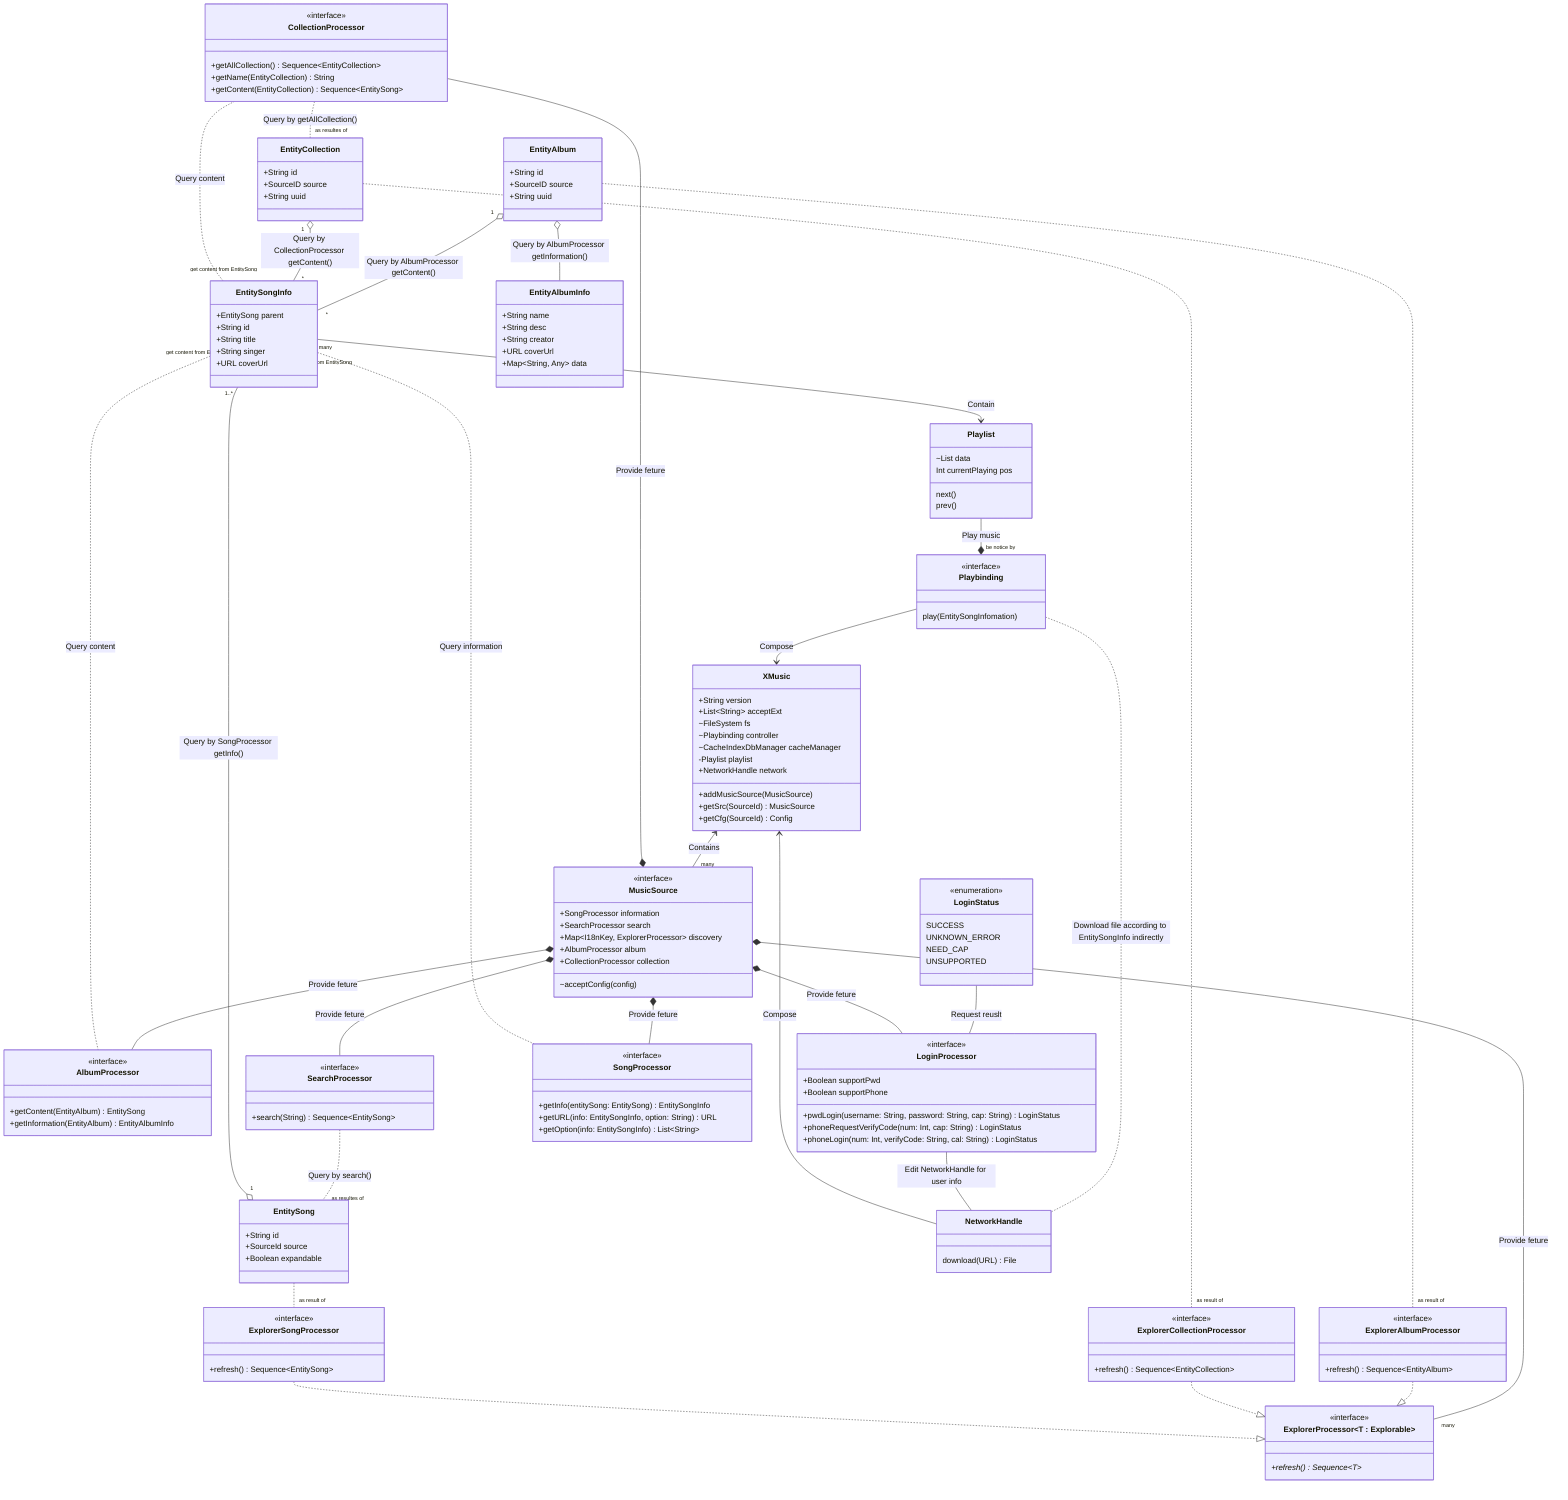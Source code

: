 classDiagram-v2

    class AlbumProcessor{
        <<interface>>
        +getContent(EntityAlbum) EntitySong
        +getInformation(EntityAlbum) EntityAlbumInfo
    }

    class CollectionProcessor {
        <<interface>>
        +getAllCollection() Sequence~EntityCollection~
        +getName(EntityCollection) String
        +getContent(EntityCollection) Sequence~EntitySong~
    }

    class LoginStatus {
        <<enumeration>>
        SUCCESS
        UNKNOWN_ERROR
        NEED_CAP
        UNSUPPORTED
    }

    class ExplorerProcessor~T : Explorable~ {
        <<interface>>
        +refresh()* Sequence~T~
    }

    class LoginProcessor {
        <<interface>>
        +Boolean supportPwd

        +pwdLogin(username: String, password: String, cap: String) LoginStatus

        +Boolean supportPhone

        +phoneRequestVerifyCode(num: Int, cap: String) LoginStatus

        +phoneLogin(num: Int, verifyCode: String, cal: String) LoginStatus
    }

    class SearchProcessor {
        <<interface>>
        +search(String) Sequence~EntitySong~
    }

    class SongProcessor {
        <<interface>>
        +getInfo(entitySong: EntitySong) EntitySongInfo
        +getURL(info: EntitySongInfo, option: String) URL
        +getOption(info: EntitySongInfo) List~String~
    }


    class MusicSource{
        <<interface>>
        +SongProcessor information
        +SearchProcessor search
        +Map~I18nKey, ExplorerProcessor~ discovery
        +AlbumProcessor album
        +CollectionProcessor collection

        ~acceptConfig(config)
    }

    class EntitySong{
        +String id
        +SourceId source
        +Boolean expandable
    }
    
    class EntitySongInfo{
        +EntitySong parent
        +String id
        +String title
        +String singer  
        +URL coverUrl
    }

    class EntityCollection{
        +String id
        +SourceID source
        +String uuid
    }
    class EntityAlbum{
        +String id
        +SourceID source
        +String uuid
    }
    class EntityAlbumInfo{
        +String name
        +String desc
        +String creator
        +URL coverUrl
        +Map~String, Any~ data
    }

    LoginStatus -- LoginProcessor : Request reuslt

    MusicSource *-- AlbumProcessor : Provide feture
    MusicSource *-- CollectionProcessor : Provide feture
    MusicSource *-- LoginProcessor : Provide feture
    MusicSource *-- "many" ExplorerProcessor : Provide feture
    MusicSource *-- SongProcessor : Provide feture
    MusicSource *-- SearchProcessor : Provide feture

    class XMusic {
        +String version
        +List~String~ acceptExt
        ~FileSystem fs
        ~Playbinding controller
        ~CacheIndexDbManager cacheManager
        -Playlist playlist
        +NetworkHandle network

        +addMusicSource(MusicSource)
        +getSrc(SourceId) MusicSource
        +getCfg(SourceId) Config
    }
    class NetworkHandle{
        download(URL) File
    }
    class Playbinding{
        <<interface>>
        play(EntitySongInfomation)
    }

    class Playlist{
        ~List<EntitySongMusic> data
        Int currentPlaying pos
        next()
        prev()
    }
    Playbinding --> XMusic: Compose
    NetworkHandle --> XMusic: Compose
    EntitySongInfo "many" --> Playlist: Contain
    Playlist --* "be notice by" Playbinding: Play music
    Playbinding .. NetworkHandle : Download file according to EntitySongInfo indirectly
    LoginProcessor -- NetworkHandle : Edit NetworkHandle for user info

    XMusic <-- "many" MusicSource : Contains

    CollectionProcessor .. "as resultes of" EntityCollection : Query by getAllCollection()
    SearchProcessor .. "as resultes of" EntitySong : Query by search()

    EntitySong "1" o-- "1..*" EntitySongInfo: Query by SongProcessor getInfo()
    EntityAlbum o-- EntityAlbumInfo: Query by AlbumProcessor getInformation()
    EntityAlbum "1" o-- "*" EntitySongInfo: Query by AlbumProcessor getContent()
    EntityCollection "1" o-- "*" EntitySongInfo: Query by CollectionProcessor getContent()

    EntitySongInfo "get info from EntitySong"  .. SongProcessor: Query information
    EntitySongInfo "get content from EntitySong" .. CollectionProcessor: Query content
    EntitySongInfo "get content from EntitySong" .. AlbumProcessor: Query content


    class ExplorerAlbumProcessor{
        <<interface>>
        +refresh() Sequence~EntityAlbum~
    }
    class ExplorerCollectionProcessor{
        <<interface>>
        +refresh() Sequence~EntityCollection~
    }
    class ExplorerSongProcessor{
        <<interface>>
        +refresh() Sequence~EntitySong~
    }

    ExplorerAlbumProcessor ..|> ExplorerProcessor~EntityAlbum~
    ExplorerCollectionProcessor ..|> ExplorerProcessor~EntityCollection~
    ExplorerSongProcessor ..|> ExplorerProcessor~EntitySong~

    EntityAlbum .. "as result of" ExplorerAlbumProcessor
    EntityCollection .. "as result of" ExplorerCollectionProcessor
    EntitySong .. "as result of" ExplorerSongProcessor